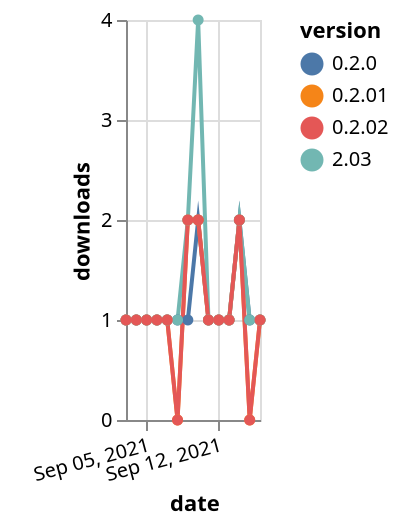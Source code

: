 {"$schema": "https://vega.github.io/schema/vega-lite/v5.json", "description": "A simple bar chart with embedded data.", "data": {"values": [{"date": "2021-09-03", "total": 161, "delta": 1, "version": "0.2.0"}, {"date": "2021-09-04", "total": 162, "delta": 1, "version": "0.2.0"}, {"date": "2021-09-05", "total": 163, "delta": 1, "version": "0.2.0"}, {"date": "2021-09-06", "total": 164, "delta": 1, "version": "0.2.0"}, {"date": "2021-09-07", "total": 165, "delta": 1, "version": "0.2.0"}, {"date": "2021-09-08", "total": 166, "delta": 1, "version": "0.2.0"}, {"date": "2021-09-09", "total": 167, "delta": 1, "version": "0.2.0"}, {"date": "2021-09-10", "total": 169, "delta": 2, "version": "0.2.0"}, {"date": "2021-09-11", "total": 170, "delta": 1, "version": "0.2.0"}, {"date": "2021-09-12", "total": 171, "delta": 1, "version": "0.2.0"}, {"date": "2021-09-13", "total": 172, "delta": 1, "version": "0.2.0"}, {"date": "2021-09-14", "total": 174, "delta": 2, "version": "0.2.0"}, {"date": "2021-09-15", "total": 175, "delta": 1, "version": "0.2.0"}, {"date": "2021-09-16", "total": 176, "delta": 1, "version": "0.2.0"}, {"date": "2021-09-03", "total": 165, "delta": 1, "version": "0.2.01"}, {"date": "2021-09-04", "total": 166, "delta": 1, "version": "0.2.01"}, {"date": "2021-09-05", "total": 167, "delta": 1, "version": "0.2.01"}, {"date": "2021-09-06", "total": 168, "delta": 1, "version": "0.2.01"}, {"date": "2021-09-07", "total": 169, "delta": 1, "version": "0.2.01"}, {"date": "2021-09-08", "total": 169, "delta": 0, "version": "0.2.01"}, {"date": "2021-09-09", "total": 171, "delta": 2, "version": "0.2.01"}, {"date": "2021-09-10", "total": 173, "delta": 2, "version": "0.2.01"}, {"date": "2021-09-11", "total": 174, "delta": 1, "version": "0.2.01"}, {"date": "2021-09-12", "total": 175, "delta": 1, "version": "0.2.01"}, {"date": "2021-09-13", "total": 176, "delta": 1, "version": "0.2.01"}, {"date": "2021-09-14", "total": 178, "delta": 2, "version": "0.2.01"}, {"date": "2021-09-15", "total": 178, "delta": 0, "version": "0.2.01"}, {"date": "2021-09-16", "total": 179, "delta": 1, "version": "0.2.01"}, {"date": "2021-09-03", "total": 293, "delta": 1, "version": "2.03"}, {"date": "2021-09-04", "total": 294, "delta": 1, "version": "2.03"}, {"date": "2021-09-05", "total": 295, "delta": 1, "version": "2.03"}, {"date": "2021-09-06", "total": 296, "delta": 1, "version": "2.03"}, {"date": "2021-09-07", "total": 297, "delta": 1, "version": "2.03"}, {"date": "2021-09-08", "total": 298, "delta": 1, "version": "2.03"}, {"date": "2021-09-09", "total": 300, "delta": 2, "version": "2.03"}, {"date": "2021-09-10", "total": 304, "delta": 4, "version": "2.03"}, {"date": "2021-09-11", "total": 305, "delta": 1, "version": "2.03"}, {"date": "2021-09-12", "total": 306, "delta": 1, "version": "2.03"}, {"date": "2021-09-13", "total": 307, "delta": 1, "version": "2.03"}, {"date": "2021-09-14", "total": 309, "delta": 2, "version": "2.03"}, {"date": "2021-09-15", "total": 310, "delta": 1, "version": "2.03"}, {"date": "2021-09-16", "total": 311, "delta": 1, "version": "2.03"}, {"date": "2021-09-03", "total": 155, "delta": 1, "version": "0.2.02"}, {"date": "2021-09-04", "total": 156, "delta": 1, "version": "0.2.02"}, {"date": "2021-09-05", "total": 157, "delta": 1, "version": "0.2.02"}, {"date": "2021-09-06", "total": 158, "delta": 1, "version": "0.2.02"}, {"date": "2021-09-07", "total": 159, "delta": 1, "version": "0.2.02"}, {"date": "2021-09-08", "total": 159, "delta": 0, "version": "0.2.02"}, {"date": "2021-09-09", "total": 161, "delta": 2, "version": "0.2.02"}, {"date": "2021-09-10", "total": 163, "delta": 2, "version": "0.2.02"}, {"date": "2021-09-11", "total": 164, "delta": 1, "version": "0.2.02"}, {"date": "2021-09-12", "total": 165, "delta": 1, "version": "0.2.02"}, {"date": "2021-09-13", "total": 166, "delta": 1, "version": "0.2.02"}, {"date": "2021-09-14", "total": 168, "delta": 2, "version": "0.2.02"}, {"date": "2021-09-15", "total": 168, "delta": 0, "version": "0.2.02"}, {"date": "2021-09-16", "total": 169, "delta": 1, "version": "0.2.02"}]}, "width": "container", "mark": {"type": "line", "point": {"filled": true}}, "encoding": {"x": {"field": "date", "type": "temporal", "timeUnit": "yearmonthdate", "title": "date", "axis": {"labelAngle": -15}}, "y": {"field": "delta", "type": "quantitative", "title": "downloads"}, "color": {"field": "version", "type": "nominal"}, "tooltip": {"field": "delta"}}}